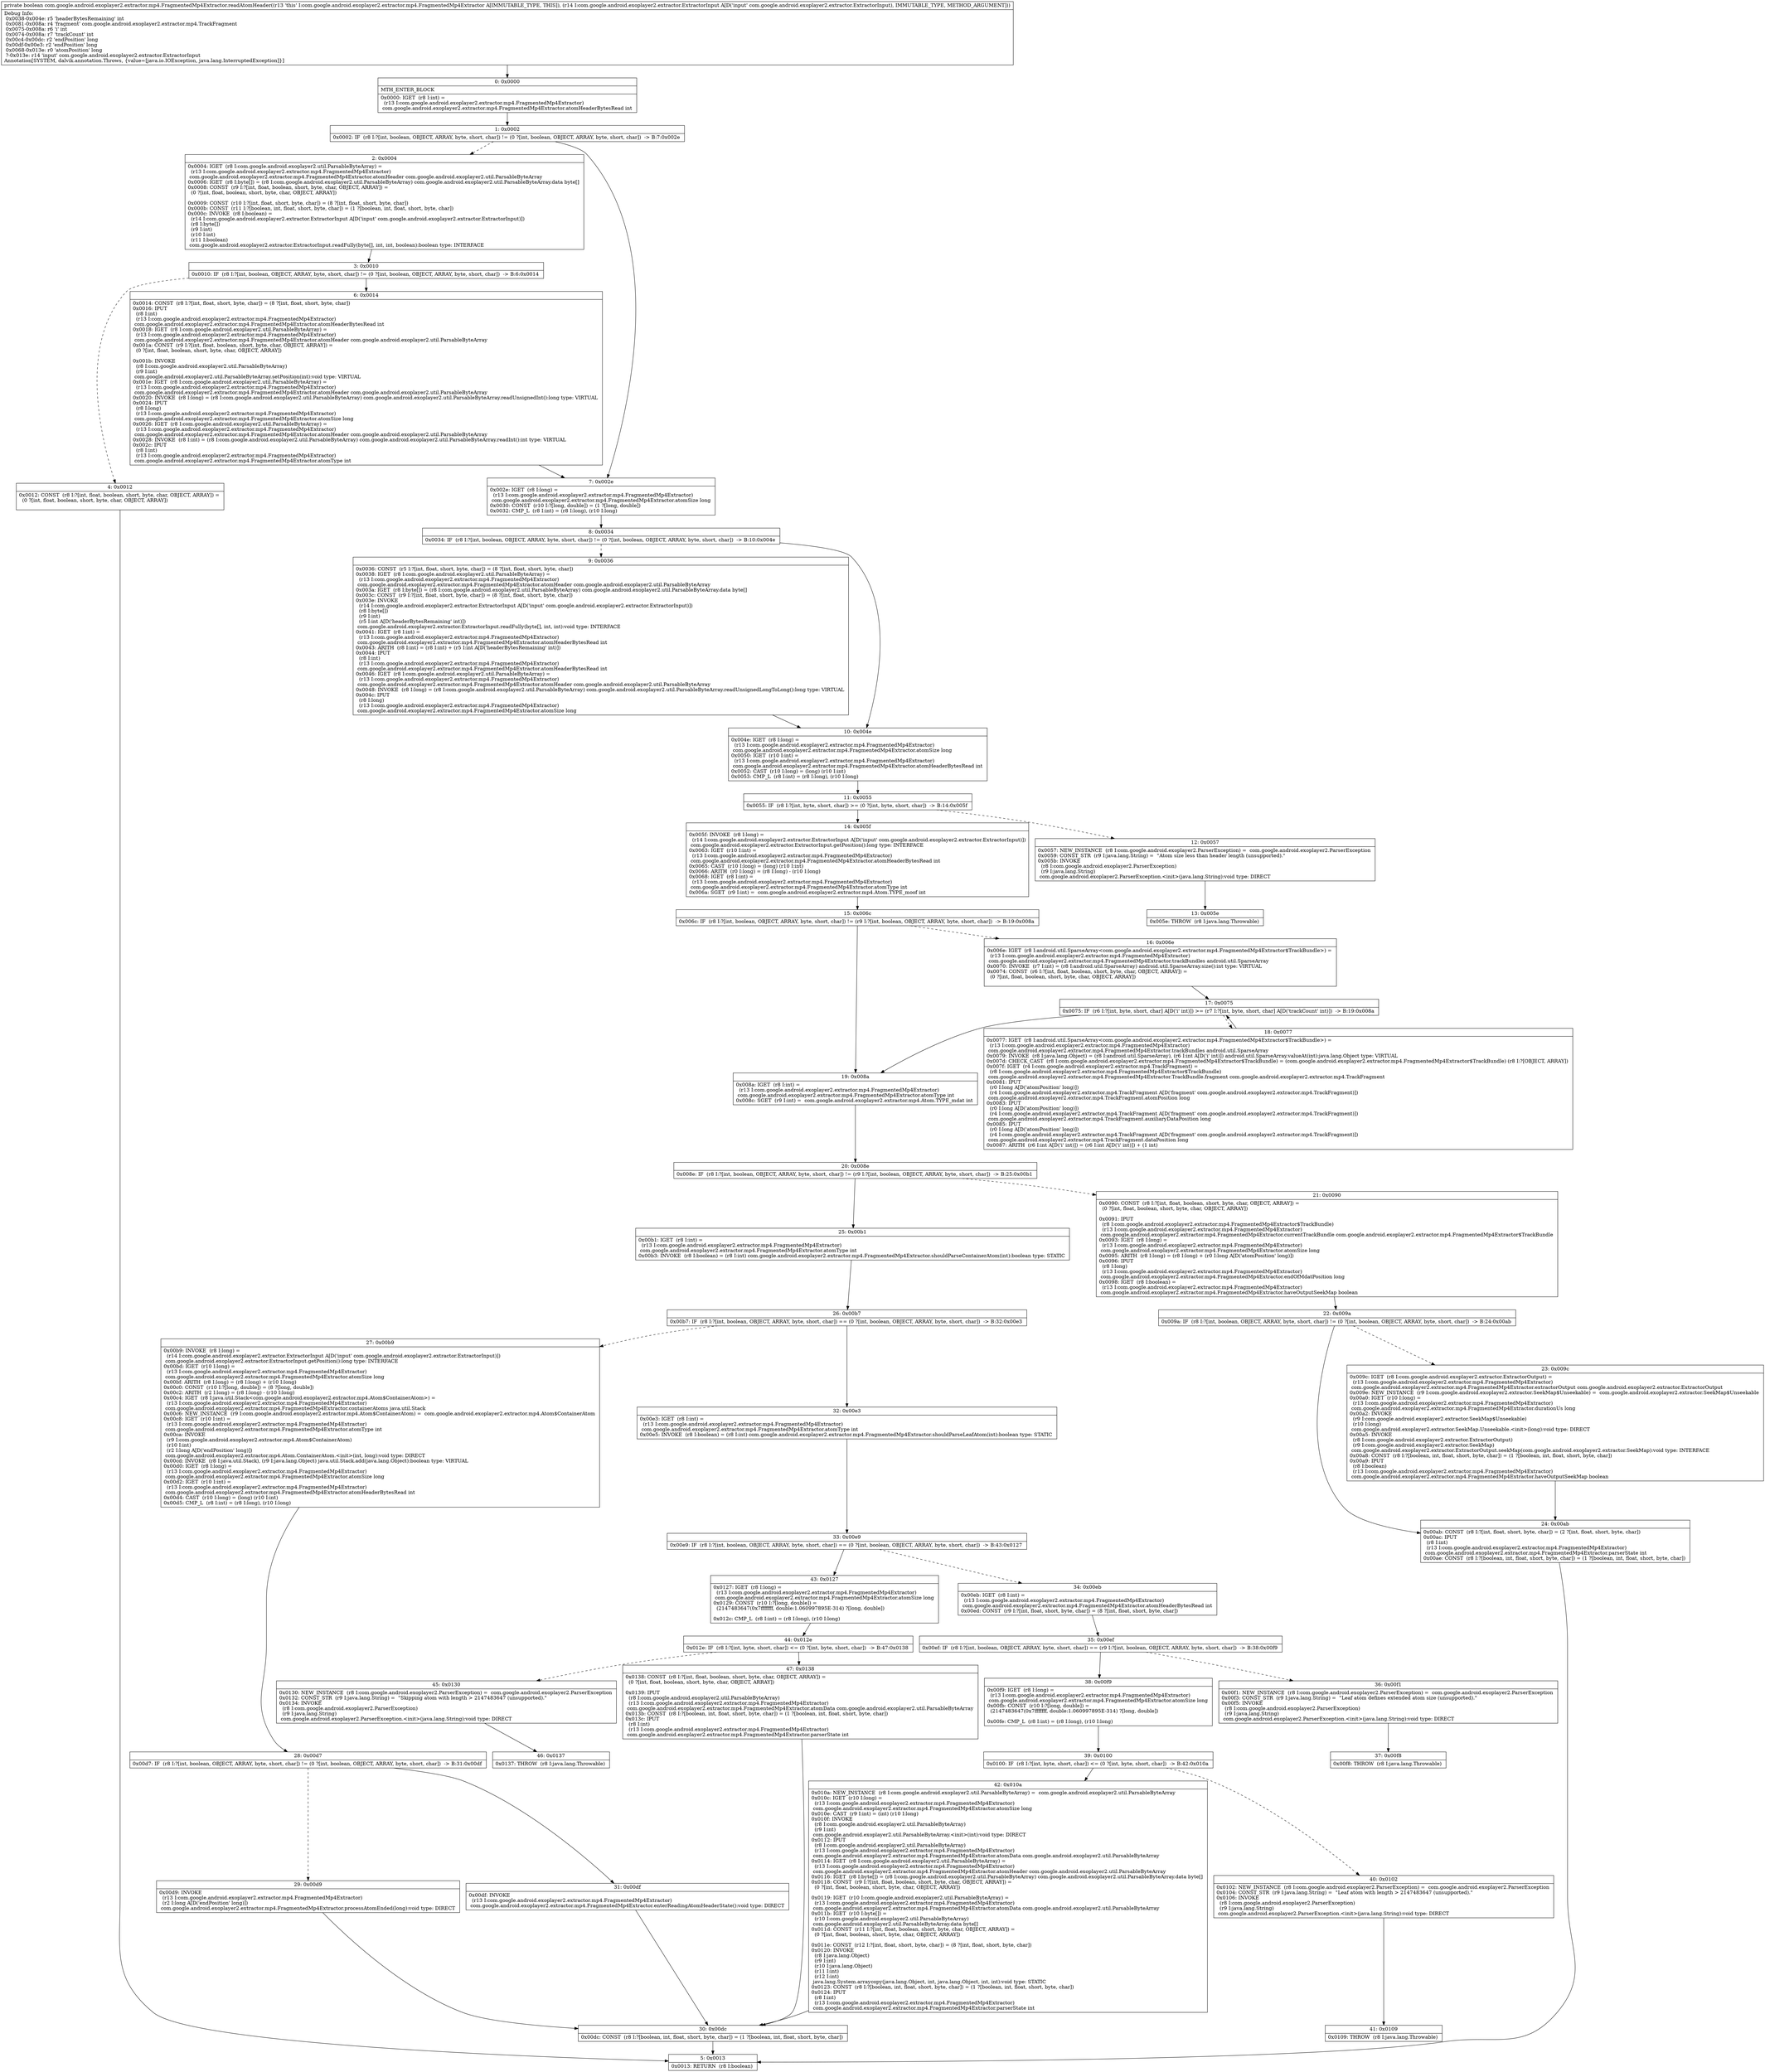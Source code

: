 digraph "CFG forcom.google.android.exoplayer2.extractor.mp4.FragmentedMp4Extractor.readAtomHeader(Lcom\/google\/android\/exoplayer2\/extractor\/ExtractorInput;)Z" {
Node_0 [shape=record,label="{0\:\ 0x0000|MTH_ENTER_BLOCK\l|0x0000: IGET  (r8 I:int) = \l  (r13 I:com.google.android.exoplayer2.extractor.mp4.FragmentedMp4Extractor)\l com.google.android.exoplayer2.extractor.mp4.FragmentedMp4Extractor.atomHeaderBytesRead int \l}"];
Node_1 [shape=record,label="{1\:\ 0x0002|0x0002: IF  (r8 I:?[int, boolean, OBJECT, ARRAY, byte, short, char]) != (0 ?[int, boolean, OBJECT, ARRAY, byte, short, char])  \-\> B:7:0x002e \l}"];
Node_2 [shape=record,label="{2\:\ 0x0004|0x0004: IGET  (r8 I:com.google.android.exoplayer2.util.ParsableByteArray) = \l  (r13 I:com.google.android.exoplayer2.extractor.mp4.FragmentedMp4Extractor)\l com.google.android.exoplayer2.extractor.mp4.FragmentedMp4Extractor.atomHeader com.google.android.exoplayer2.util.ParsableByteArray \l0x0006: IGET  (r8 I:byte[]) = (r8 I:com.google.android.exoplayer2.util.ParsableByteArray) com.google.android.exoplayer2.util.ParsableByteArray.data byte[] \l0x0008: CONST  (r9 I:?[int, float, boolean, short, byte, char, OBJECT, ARRAY]) = \l  (0 ?[int, float, boolean, short, byte, char, OBJECT, ARRAY])\l \l0x0009: CONST  (r10 I:?[int, float, short, byte, char]) = (8 ?[int, float, short, byte, char]) \l0x000b: CONST  (r11 I:?[boolean, int, float, short, byte, char]) = (1 ?[boolean, int, float, short, byte, char]) \l0x000c: INVOKE  (r8 I:boolean) = \l  (r14 I:com.google.android.exoplayer2.extractor.ExtractorInput A[D('input' com.google.android.exoplayer2.extractor.ExtractorInput)])\l  (r8 I:byte[])\l  (r9 I:int)\l  (r10 I:int)\l  (r11 I:boolean)\l com.google.android.exoplayer2.extractor.ExtractorInput.readFully(byte[], int, int, boolean):boolean type: INTERFACE \l}"];
Node_3 [shape=record,label="{3\:\ 0x0010|0x0010: IF  (r8 I:?[int, boolean, OBJECT, ARRAY, byte, short, char]) != (0 ?[int, boolean, OBJECT, ARRAY, byte, short, char])  \-\> B:6:0x0014 \l}"];
Node_4 [shape=record,label="{4\:\ 0x0012|0x0012: CONST  (r8 I:?[int, float, boolean, short, byte, char, OBJECT, ARRAY]) = \l  (0 ?[int, float, boolean, short, byte, char, OBJECT, ARRAY])\l \l}"];
Node_5 [shape=record,label="{5\:\ 0x0013|0x0013: RETURN  (r8 I:boolean) \l}"];
Node_6 [shape=record,label="{6\:\ 0x0014|0x0014: CONST  (r8 I:?[int, float, short, byte, char]) = (8 ?[int, float, short, byte, char]) \l0x0016: IPUT  \l  (r8 I:int)\l  (r13 I:com.google.android.exoplayer2.extractor.mp4.FragmentedMp4Extractor)\l com.google.android.exoplayer2.extractor.mp4.FragmentedMp4Extractor.atomHeaderBytesRead int \l0x0018: IGET  (r8 I:com.google.android.exoplayer2.util.ParsableByteArray) = \l  (r13 I:com.google.android.exoplayer2.extractor.mp4.FragmentedMp4Extractor)\l com.google.android.exoplayer2.extractor.mp4.FragmentedMp4Extractor.atomHeader com.google.android.exoplayer2.util.ParsableByteArray \l0x001a: CONST  (r9 I:?[int, float, boolean, short, byte, char, OBJECT, ARRAY]) = \l  (0 ?[int, float, boolean, short, byte, char, OBJECT, ARRAY])\l \l0x001b: INVOKE  \l  (r8 I:com.google.android.exoplayer2.util.ParsableByteArray)\l  (r9 I:int)\l com.google.android.exoplayer2.util.ParsableByteArray.setPosition(int):void type: VIRTUAL \l0x001e: IGET  (r8 I:com.google.android.exoplayer2.util.ParsableByteArray) = \l  (r13 I:com.google.android.exoplayer2.extractor.mp4.FragmentedMp4Extractor)\l com.google.android.exoplayer2.extractor.mp4.FragmentedMp4Extractor.atomHeader com.google.android.exoplayer2.util.ParsableByteArray \l0x0020: INVOKE  (r8 I:long) = (r8 I:com.google.android.exoplayer2.util.ParsableByteArray) com.google.android.exoplayer2.util.ParsableByteArray.readUnsignedInt():long type: VIRTUAL \l0x0024: IPUT  \l  (r8 I:long)\l  (r13 I:com.google.android.exoplayer2.extractor.mp4.FragmentedMp4Extractor)\l com.google.android.exoplayer2.extractor.mp4.FragmentedMp4Extractor.atomSize long \l0x0026: IGET  (r8 I:com.google.android.exoplayer2.util.ParsableByteArray) = \l  (r13 I:com.google.android.exoplayer2.extractor.mp4.FragmentedMp4Extractor)\l com.google.android.exoplayer2.extractor.mp4.FragmentedMp4Extractor.atomHeader com.google.android.exoplayer2.util.ParsableByteArray \l0x0028: INVOKE  (r8 I:int) = (r8 I:com.google.android.exoplayer2.util.ParsableByteArray) com.google.android.exoplayer2.util.ParsableByteArray.readInt():int type: VIRTUAL \l0x002c: IPUT  \l  (r8 I:int)\l  (r13 I:com.google.android.exoplayer2.extractor.mp4.FragmentedMp4Extractor)\l com.google.android.exoplayer2.extractor.mp4.FragmentedMp4Extractor.atomType int \l}"];
Node_7 [shape=record,label="{7\:\ 0x002e|0x002e: IGET  (r8 I:long) = \l  (r13 I:com.google.android.exoplayer2.extractor.mp4.FragmentedMp4Extractor)\l com.google.android.exoplayer2.extractor.mp4.FragmentedMp4Extractor.atomSize long \l0x0030: CONST  (r10 I:?[long, double]) = (1 ?[long, double]) \l0x0032: CMP_L  (r8 I:int) = (r8 I:long), (r10 I:long) \l}"];
Node_8 [shape=record,label="{8\:\ 0x0034|0x0034: IF  (r8 I:?[int, boolean, OBJECT, ARRAY, byte, short, char]) != (0 ?[int, boolean, OBJECT, ARRAY, byte, short, char])  \-\> B:10:0x004e \l}"];
Node_9 [shape=record,label="{9\:\ 0x0036|0x0036: CONST  (r5 I:?[int, float, short, byte, char]) = (8 ?[int, float, short, byte, char]) \l0x0038: IGET  (r8 I:com.google.android.exoplayer2.util.ParsableByteArray) = \l  (r13 I:com.google.android.exoplayer2.extractor.mp4.FragmentedMp4Extractor)\l com.google.android.exoplayer2.extractor.mp4.FragmentedMp4Extractor.atomHeader com.google.android.exoplayer2.util.ParsableByteArray \l0x003a: IGET  (r8 I:byte[]) = (r8 I:com.google.android.exoplayer2.util.ParsableByteArray) com.google.android.exoplayer2.util.ParsableByteArray.data byte[] \l0x003c: CONST  (r9 I:?[int, float, short, byte, char]) = (8 ?[int, float, short, byte, char]) \l0x003e: INVOKE  \l  (r14 I:com.google.android.exoplayer2.extractor.ExtractorInput A[D('input' com.google.android.exoplayer2.extractor.ExtractorInput)])\l  (r8 I:byte[])\l  (r9 I:int)\l  (r5 I:int A[D('headerBytesRemaining' int)])\l com.google.android.exoplayer2.extractor.ExtractorInput.readFully(byte[], int, int):void type: INTERFACE \l0x0041: IGET  (r8 I:int) = \l  (r13 I:com.google.android.exoplayer2.extractor.mp4.FragmentedMp4Extractor)\l com.google.android.exoplayer2.extractor.mp4.FragmentedMp4Extractor.atomHeaderBytesRead int \l0x0043: ARITH  (r8 I:int) = (r8 I:int) + (r5 I:int A[D('headerBytesRemaining' int)]) \l0x0044: IPUT  \l  (r8 I:int)\l  (r13 I:com.google.android.exoplayer2.extractor.mp4.FragmentedMp4Extractor)\l com.google.android.exoplayer2.extractor.mp4.FragmentedMp4Extractor.atomHeaderBytesRead int \l0x0046: IGET  (r8 I:com.google.android.exoplayer2.util.ParsableByteArray) = \l  (r13 I:com.google.android.exoplayer2.extractor.mp4.FragmentedMp4Extractor)\l com.google.android.exoplayer2.extractor.mp4.FragmentedMp4Extractor.atomHeader com.google.android.exoplayer2.util.ParsableByteArray \l0x0048: INVOKE  (r8 I:long) = (r8 I:com.google.android.exoplayer2.util.ParsableByteArray) com.google.android.exoplayer2.util.ParsableByteArray.readUnsignedLongToLong():long type: VIRTUAL \l0x004c: IPUT  \l  (r8 I:long)\l  (r13 I:com.google.android.exoplayer2.extractor.mp4.FragmentedMp4Extractor)\l com.google.android.exoplayer2.extractor.mp4.FragmentedMp4Extractor.atomSize long \l}"];
Node_10 [shape=record,label="{10\:\ 0x004e|0x004e: IGET  (r8 I:long) = \l  (r13 I:com.google.android.exoplayer2.extractor.mp4.FragmentedMp4Extractor)\l com.google.android.exoplayer2.extractor.mp4.FragmentedMp4Extractor.atomSize long \l0x0050: IGET  (r10 I:int) = \l  (r13 I:com.google.android.exoplayer2.extractor.mp4.FragmentedMp4Extractor)\l com.google.android.exoplayer2.extractor.mp4.FragmentedMp4Extractor.atomHeaderBytesRead int \l0x0052: CAST  (r10 I:long) = (long) (r10 I:int) \l0x0053: CMP_L  (r8 I:int) = (r8 I:long), (r10 I:long) \l}"];
Node_11 [shape=record,label="{11\:\ 0x0055|0x0055: IF  (r8 I:?[int, byte, short, char]) \>= (0 ?[int, byte, short, char])  \-\> B:14:0x005f \l}"];
Node_12 [shape=record,label="{12\:\ 0x0057|0x0057: NEW_INSTANCE  (r8 I:com.google.android.exoplayer2.ParserException) =  com.google.android.exoplayer2.ParserException \l0x0059: CONST_STR  (r9 I:java.lang.String) =  \"Atom size less than header length (unsupported).\" \l0x005b: INVOKE  \l  (r8 I:com.google.android.exoplayer2.ParserException)\l  (r9 I:java.lang.String)\l com.google.android.exoplayer2.ParserException.\<init\>(java.lang.String):void type: DIRECT \l}"];
Node_13 [shape=record,label="{13\:\ 0x005e|0x005e: THROW  (r8 I:java.lang.Throwable) \l}"];
Node_14 [shape=record,label="{14\:\ 0x005f|0x005f: INVOKE  (r8 I:long) = \l  (r14 I:com.google.android.exoplayer2.extractor.ExtractorInput A[D('input' com.google.android.exoplayer2.extractor.ExtractorInput)])\l com.google.android.exoplayer2.extractor.ExtractorInput.getPosition():long type: INTERFACE \l0x0063: IGET  (r10 I:int) = \l  (r13 I:com.google.android.exoplayer2.extractor.mp4.FragmentedMp4Extractor)\l com.google.android.exoplayer2.extractor.mp4.FragmentedMp4Extractor.atomHeaderBytesRead int \l0x0065: CAST  (r10 I:long) = (long) (r10 I:int) \l0x0066: ARITH  (r0 I:long) = (r8 I:long) \- (r10 I:long) \l0x0068: IGET  (r8 I:int) = \l  (r13 I:com.google.android.exoplayer2.extractor.mp4.FragmentedMp4Extractor)\l com.google.android.exoplayer2.extractor.mp4.FragmentedMp4Extractor.atomType int \l0x006a: SGET  (r9 I:int) =  com.google.android.exoplayer2.extractor.mp4.Atom.TYPE_moof int \l}"];
Node_15 [shape=record,label="{15\:\ 0x006c|0x006c: IF  (r8 I:?[int, boolean, OBJECT, ARRAY, byte, short, char]) != (r9 I:?[int, boolean, OBJECT, ARRAY, byte, short, char])  \-\> B:19:0x008a \l}"];
Node_16 [shape=record,label="{16\:\ 0x006e|0x006e: IGET  (r8 I:android.util.SparseArray\<com.google.android.exoplayer2.extractor.mp4.FragmentedMp4Extractor$TrackBundle\>) = \l  (r13 I:com.google.android.exoplayer2.extractor.mp4.FragmentedMp4Extractor)\l com.google.android.exoplayer2.extractor.mp4.FragmentedMp4Extractor.trackBundles android.util.SparseArray \l0x0070: INVOKE  (r7 I:int) = (r8 I:android.util.SparseArray) android.util.SparseArray.size():int type: VIRTUAL \l0x0074: CONST  (r6 I:?[int, float, boolean, short, byte, char, OBJECT, ARRAY]) = \l  (0 ?[int, float, boolean, short, byte, char, OBJECT, ARRAY])\l \l}"];
Node_17 [shape=record,label="{17\:\ 0x0075|0x0075: IF  (r6 I:?[int, byte, short, char] A[D('i' int)]) \>= (r7 I:?[int, byte, short, char] A[D('trackCount' int)])  \-\> B:19:0x008a \l}"];
Node_18 [shape=record,label="{18\:\ 0x0077|0x0077: IGET  (r8 I:android.util.SparseArray\<com.google.android.exoplayer2.extractor.mp4.FragmentedMp4Extractor$TrackBundle\>) = \l  (r13 I:com.google.android.exoplayer2.extractor.mp4.FragmentedMp4Extractor)\l com.google.android.exoplayer2.extractor.mp4.FragmentedMp4Extractor.trackBundles android.util.SparseArray \l0x0079: INVOKE  (r8 I:java.lang.Object) = (r8 I:android.util.SparseArray), (r6 I:int A[D('i' int)]) android.util.SparseArray.valueAt(int):java.lang.Object type: VIRTUAL \l0x007d: CHECK_CAST  (r8 I:com.google.android.exoplayer2.extractor.mp4.FragmentedMp4Extractor$TrackBundle) = (com.google.android.exoplayer2.extractor.mp4.FragmentedMp4Extractor$TrackBundle) (r8 I:?[OBJECT, ARRAY]) \l0x007f: IGET  (r4 I:com.google.android.exoplayer2.extractor.mp4.TrackFragment) = \l  (r8 I:com.google.android.exoplayer2.extractor.mp4.FragmentedMp4Extractor$TrackBundle)\l com.google.android.exoplayer2.extractor.mp4.FragmentedMp4Extractor.TrackBundle.fragment com.google.android.exoplayer2.extractor.mp4.TrackFragment \l0x0081: IPUT  \l  (r0 I:long A[D('atomPosition' long)])\l  (r4 I:com.google.android.exoplayer2.extractor.mp4.TrackFragment A[D('fragment' com.google.android.exoplayer2.extractor.mp4.TrackFragment)])\l com.google.android.exoplayer2.extractor.mp4.TrackFragment.atomPosition long \l0x0083: IPUT  \l  (r0 I:long A[D('atomPosition' long)])\l  (r4 I:com.google.android.exoplayer2.extractor.mp4.TrackFragment A[D('fragment' com.google.android.exoplayer2.extractor.mp4.TrackFragment)])\l com.google.android.exoplayer2.extractor.mp4.TrackFragment.auxiliaryDataPosition long \l0x0085: IPUT  \l  (r0 I:long A[D('atomPosition' long)])\l  (r4 I:com.google.android.exoplayer2.extractor.mp4.TrackFragment A[D('fragment' com.google.android.exoplayer2.extractor.mp4.TrackFragment)])\l com.google.android.exoplayer2.extractor.mp4.TrackFragment.dataPosition long \l0x0087: ARITH  (r6 I:int A[D('i' int)]) = (r6 I:int A[D('i' int)]) + (1 int) \l}"];
Node_19 [shape=record,label="{19\:\ 0x008a|0x008a: IGET  (r8 I:int) = \l  (r13 I:com.google.android.exoplayer2.extractor.mp4.FragmentedMp4Extractor)\l com.google.android.exoplayer2.extractor.mp4.FragmentedMp4Extractor.atomType int \l0x008c: SGET  (r9 I:int) =  com.google.android.exoplayer2.extractor.mp4.Atom.TYPE_mdat int \l}"];
Node_20 [shape=record,label="{20\:\ 0x008e|0x008e: IF  (r8 I:?[int, boolean, OBJECT, ARRAY, byte, short, char]) != (r9 I:?[int, boolean, OBJECT, ARRAY, byte, short, char])  \-\> B:25:0x00b1 \l}"];
Node_21 [shape=record,label="{21\:\ 0x0090|0x0090: CONST  (r8 I:?[int, float, boolean, short, byte, char, OBJECT, ARRAY]) = \l  (0 ?[int, float, boolean, short, byte, char, OBJECT, ARRAY])\l \l0x0091: IPUT  \l  (r8 I:com.google.android.exoplayer2.extractor.mp4.FragmentedMp4Extractor$TrackBundle)\l  (r13 I:com.google.android.exoplayer2.extractor.mp4.FragmentedMp4Extractor)\l com.google.android.exoplayer2.extractor.mp4.FragmentedMp4Extractor.currentTrackBundle com.google.android.exoplayer2.extractor.mp4.FragmentedMp4Extractor$TrackBundle \l0x0093: IGET  (r8 I:long) = \l  (r13 I:com.google.android.exoplayer2.extractor.mp4.FragmentedMp4Extractor)\l com.google.android.exoplayer2.extractor.mp4.FragmentedMp4Extractor.atomSize long \l0x0095: ARITH  (r8 I:long) = (r8 I:long) + (r0 I:long A[D('atomPosition' long)]) \l0x0096: IPUT  \l  (r8 I:long)\l  (r13 I:com.google.android.exoplayer2.extractor.mp4.FragmentedMp4Extractor)\l com.google.android.exoplayer2.extractor.mp4.FragmentedMp4Extractor.endOfMdatPosition long \l0x0098: IGET  (r8 I:boolean) = \l  (r13 I:com.google.android.exoplayer2.extractor.mp4.FragmentedMp4Extractor)\l com.google.android.exoplayer2.extractor.mp4.FragmentedMp4Extractor.haveOutputSeekMap boolean \l}"];
Node_22 [shape=record,label="{22\:\ 0x009a|0x009a: IF  (r8 I:?[int, boolean, OBJECT, ARRAY, byte, short, char]) != (0 ?[int, boolean, OBJECT, ARRAY, byte, short, char])  \-\> B:24:0x00ab \l}"];
Node_23 [shape=record,label="{23\:\ 0x009c|0x009c: IGET  (r8 I:com.google.android.exoplayer2.extractor.ExtractorOutput) = \l  (r13 I:com.google.android.exoplayer2.extractor.mp4.FragmentedMp4Extractor)\l com.google.android.exoplayer2.extractor.mp4.FragmentedMp4Extractor.extractorOutput com.google.android.exoplayer2.extractor.ExtractorOutput \l0x009e: NEW_INSTANCE  (r9 I:com.google.android.exoplayer2.extractor.SeekMap$Unseekable) =  com.google.android.exoplayer2.extractor.SeekMap$Unseekable \l0x00a0: IGET  (r10 I:long) = \l  (r13 I:com.google.android.exoplayer2.extractor.mp4.FragmentedMp4Extractor)\l com.google.android.exoplayer2.extractor.mp4.FragmentedMp4Extractor.durationUs long \l0x00a2: INVOKE  \l  (r9 I:com.google.android.exoplayer2.extractor.SeekMap$Unseekable)\l  (r10 I:long)\l com.google.android.exoplayer2.extractor.SeekMap.Unseekable.\<init\>(long):void type: DIRECT \l0x00a5: INVOKE  \l  (r8 I:com.google.android.exoplayer2.extractor.ExtractorOutput)\l  (r9 I:com.google.android.exoplayer2.extractor.SeekMap)\l com.google.android.exoplayer2.extractor.ExtractorOutput.seekMap(com.google.android.exoplayer2.extractor.SeekMap):void type: INTERFACE \l0x00a8: CONST  (r8 I:?[boolean, int, float, short, byte, char]) = (1 ?[boolean, int, float, short, byte, char]) \l0x00a9: IPUT  \l  (r8 I:boolean)\l  (r13 I:com.google.android.exoplayer2.extractor.mp4.FragmentedMp4Extractor)\l com.google.android.exoplayer2.extractor.mp4.FragmentedMp4Extractor.haveOutputSeekMap boolean \l}"];
Node_24 [shape=record,label="{24\:\ 0x00ab|0x00ab: CONST  (r8 I:?[int, float, short, byte, char]) = (2 ?[int, float, short, byte, char]) \l0x00ac: IPUT  \l  (r8 I:int)\l  (r13 I:com.google.android.exoplayer2.extractor.mp4.FragmentedMp4Extractor)\l com.google.android.exoplayer2.extractor.mp4.FragmentedMp4Extractor.parserState int \l0x00ae: CONST  (r8 I:?[boolean, int, float, short, byte, char]) = (1 ?[boolean, int, float, short, byte, char]) \l}"];
Node_25 [shape=record,label="{25\:\ 0x00b1|0x00b1: IGET  (r8 I:int) = \l  (r13 I:com.google.android.exoplayer2.extractor.mp4.FragmentedMp4Extractor)\l com.google.android.exoplayer2.extractor.mp4.FragmentedMp4Extractor.atomType int \l0x00b3: INVOKE  (r8 I:boolean) = (r8 I:int) com.google.android.exoplayer2.extractor.mp4.FragmentedMp4Extractor.shouldParseContainerAtom(int):boolean type: STATIC \l}"];
Node_26 [shape=record,label="{26\:\ 0x00b7|0x00b7: IF  (r8 I:?[int, boolean, OBJECT, ARRAY, byte, short, char]) == (0 ?[int, boolean, OBJECT, ARRAY, byte, short, char])  \-\> B:32:0x00e3 \l}"];
Node_27 [shape=record,label="{27\:\ 0x00b9|0x00b9: INVOKE  (r8 I:long) = \l  (r14 I:com.google.android.exoplayer2.extractor.ExtractorInput A[D('input' com.google.android.exoplayer2.extractor.ExtractorInput)])\l com.google.android.exoplayer2.extractor.ExtractorInput.getPosition():long type: INTERFACE \l0x00bd: IGET  (r10 I:long) = \l  (r13 I:com.google.android.exoplayer2.extractor.mp4.FragmentedMp4Extractor)\l com.google.android.exoplayer2.extractor.mp4.FragmentedMp4Extractor.atomSize long \l0x00bf: ARITH  (r8 I:long) = (r8 I:long) + (r10 I:long) \l0x00c0: CONST  (r10 I:?[long, double]) = (8 ?[long, double]) \l0x00c2: ARITH  (r2 I:long) = (r8 I:long) \- (r10 I:long) \l0x00c4: IGET  (r8 I:java.util.Stack\<com.google.android.exoplayer2.extractor.mp4.Atom$ContainerAtom\>) = \l  (r13 I:com.google.android.exoplayer2.extractor.mp4.FragmentedMp4Extractor)\l com.google.android.exoplayer2.extractor.mp4.FragmentedMp4Extractor.containerAtoms java.util.Stack \l0x00c6: NEW_INSTANCE  (r9 I:com.google.android.exoplayer2.extractor.mp4.Atom$ContainerAtom) =  com.google.android.exoplayer2.extractor.mp4.Atom$ContainerAtom \l0x00c8: IGET  (r10 I:int) = \l  (r13 I:com.google.android.exoplayer2.extractor.mp4.FragmentedMp4Extractor)\l com.google.android.exoplayer2.extractor.mp4.FragmentedMp4Extractor.atomType int \l0x00ca: INVOKE  \l  (r9 I:com.google.android.exoplayer2.extractor.mp4.Atom$ContainerAtom)\l  (r10 I:int)\l  (r2 I:long A[D('endPosition' long)])\l com.google.android.exoplayer2.extractor.mp4.Atom.ContainerAtom.\<init\>(int, long):void type: DIRECT \l0x00cd: INVOKE  (r8 I:java.util.Stack), (r9 I:java.lang.Object) java.util.Stack.add(java.lang.Object):boolean type: VIRTUAL \l0x00d0: IGET  (r8 I:long) = \l  (r13 I:com.google.android.exoplayer2.extractor.mp4.FragmentedMp4Extractor)\l com.google.android.exoplayer2.extractor.mp4.FragmentedMp4Extractor.atomSize long \l0x00d2: IGET  (r10 I:int) = \l  (r13 I:com.google.android.exoplayer2.extractor.mp4.FragmentedMp4Extractor)\l com.google.android.exoplayer2.extractor.mp4.FragmentedMp4Extractor.atomHeaderBytesRead int \l0x00d4: CAST  (r10 I:long) = (long) (r10 I:int) \l0x00d5: CMP_L  (r8 I:int) = (r8 I:long), (r10 I:long) \l}"];
Node_28 [shape=record,label="{28\:\ 0x00d7|0x00d7: IF  (r8 I:?[int, boolean, OBJECT, ARRAY, byte, short, char]) != (0 ?[int, boolean, OBJECT, ARRAY, byte, short, char])  \-\> B:31:0x00df \l}"];
Node_29 [shape=record,label="{29\:\ 0x00d9|0x00d9: INVOKE  \l  (r13 I:com.google.android.exoplayer2.extractor.mp4.FragmentedMp4Extractor)\l  (r2 I:long A[D('endPosition' long)])\l com.google.android.exoplayer2.extractor.mp4.FragmentedMp4Extractor.processAtomEnded(long):void type: DIRECT \l}"];
Node_30 [shape=record,label="{30\:\ 0x00dc|0x00dc: CONST  (r8 I:?[boolean, int, float, short, byte, char]) = (1 ?[boolean, int, float, short, byte, char]) \l}"];
Node_31 [shape=record,label="{31\:\ 0x00df|0x00df: INVOKE  \l  (r13 I:com.google.android.exoplayer2.extractor.mp4.FragmentedMp4Extractor)\l com.google.android.exoplayer2.extractor.mp4.FragmentedMp4Extractor.enterReadingAtomHeaderState():void type: DIRECT \l}"];
Node_32 [shape=record,label="{32\:\ 0x00e3|0x00e3: IGET  (r8 I:int) = \l  (r13 I:com.google.android.exoplayer2.extractor.mp4.FragmentedMp4Extractor)\l com.google.android.exoplayer2.extractor.mp4.FragmentedMp4Extractor.atomType int \l0x00e5: INVOKE  (r8 I:boolean) = (r8 I:int) com.google.android.exoplayer2.extractor.mp4.FragmentedMp4Extractor.shouldParseLeafAtom(int):boolean type: STATIC \l}"];
Node_33 [shape=record,label="{33\:\ 0x00e9|0x00e9: IF  (r8 I:?[int, boolean, OBJECT, ARRAY, byte, short, char]) == (0 ?[int, boolean, OBJECT, ARRAY, byte, short, char])  \-\> B:43:0x0127 \l}"];
Node_34 [shape=record,label="{34\:\ 0x00eb|0x00eb: IGET  (r8 I:int) = \l  (r13 I:com.google.android.exoplayer2.extractor.mp4.FragmentedMp4Extractor)\l com.google.android.exoplayer2.extractor.mp4.FragmentedMp4Extractor.atomHeaderBytesRead int \l0x00ed: CONST  (r9 I:?[int, float, short, byte, char]) = (8 ?[int, float, short, byte, char]) \l}"];
Node_35 [shape=record,label="{35\:\ 0x00ef|0x00ef: IF  (r8 I:?[int, boolean, OBJECT, ARRAY, byte, short, char]) == (r9 I:?[int, boolean, OBJECT, ARRAY, byte, short, char])  \-\> B:38:0x00f9 \l}"];
Node_36 [shape=record,label="{36\:\ 0x00f1|0x00f1: NEW_INSTANCE  (r8 I:com.google.android.exoplayer2.ParserException) =  com.google.android.exoplayer2.ParserException \l0x00f3: CONST_STR  (r9 I:java.lang.String) =  \"Leaf atom defines extended atom size (unsupported).\" \l0x00f5: INVOKE  \l  (r8 I:com.google.android.exoplayer2.ParserException)\l  (r9 I:java.lang.String)\l com.google.android.exoplayer2.ParserException.\<init\>(java.lang.String):void type: DIRECT \l}"];
Node_37 [shape=record,label="{37\:\ 0x00f8|0x00f8: THROW  (r8 I:java.lang.Throwable) \l}"];
Node_38 [shape=record,label="{38\:\ 0x00f9|0x00f9: IGET  (r8 I:long) = \l  (r13 I:com.google.android.exoplayer2.extractor.mp4.FragmentedMp4Extractor)\l com.google.android.exoplayer2.extractor.mp4.FragmentedMp4Extractor.atomSize long \l0x00fb: CONST  (r10 I:?[long, double]) = \l  (2147483647(0x7fffffff, double:1.060997895E\-314) ?[long, double])\l \l0x00fe: CMP_L  (r8 I:int) = (r8 I:long), (r10 I:long) \l}"];
Node_39 [shape=record,label="{39\:\ 0x0100|0x0100: IF  (r8 I:?[int, byte, short, char]) \<= (0 ?[int, byte, short, char])  \-\> B:42:0x010a \l}"];
Node_40 [shape=record,label="{40\:\ 0x0102|0x0102: NEW_INSTANCE  (r8 I:com.google.android.exoplayer2.ParserException) =  com.google.android.exoplayer2.ParserException \l0x0104: CONST_STR  (r9 I:java.lang.String) =  \"Leaf atom with length \> 2147483647 (unsupported).\" \l0x0106: INVOKE  \l  (r8 I:com.google.android.exoplayer2.ParserException)\l  (r9 I:java.lang.String)\l com.google.android.exoplayer2.ParserException.\<init\>(java.lang.String):void type: DIRECT \l}"];
Node_41 [shape=record,label="{41\:\ 0x0109|0x0109: THROW  (r8 I:java.lang.Throwable) \l}"];
Node_42 [shape=record,label="{42\:\ 0x010a|0x010a: NEW_INSTANCE  (r8 I:com.google.android.exoplayer2.util.ParsableByteArray) =  com.google.android.exoplayer2.util.ParsableByteArray \l0x010c: IGET  (r10 I:long) = \l  (r13 I:com.google.android.exoplayer2.extractor.mp4.FragmentedMp4Extractor)\l com.google.android.exoplayer2.extractor.mp4.FragmentedMp4Extractor.atomSize long \l0x010e: CAST  (r9 I:int) = (int) (r10 I:long) \l0x010f: INVOKE  \l  (r8 I:com.google.android.exoplayer2.util.ParsableByteArray)\l  (r9 I:int)\l com.google.android.exoplayer2.util.ParsableByteArray.\<init\>(int):void type: DIRECT \l0x0112: IPUT  \l  (r8 I:com.google.android.exoplayer2.util.ParsableByteArray)\l  (r13 I:com.google.android.exoplayer2.extractor.mp4.FragmentedMp4Extractor)\l com.google.android.exoplayer2.extractor.mp4.FragmentedMp4Extractor.atomData com.google.android.exoplayer2.util.ParsableByteArray \l0x0114: IGET  (r8 I:com.google.android.exoplayer2.util.ParsableByteArray) = \l  (r13 I:com.google.android.exoplayer2.extractor.mp4.FragmentedMp4Extractor)\l com.google.android.exoplayer2.extractor.mp4.FragmentedMp4Extractor.atomHeader com.google.android.exoplayer2.util.ParsableByteArray \l0x0116: IGET  (r8 I:byte[]) = (r8 I:com.google.android.exoplayer2.util.ParsableByteArray) com.google.android.exoplayer2.util.ParsableByteArray.data byte[] \l0x0118: CONST  (r9 I:?[int, float, boolean, short, byte, char, OBJECT, ARRAY]) = \l  (0 ?[int, float, boolean, short, byte, char, OBJECT, ARRAY])\l \l0x0119: IGET  (r10 I:com.google.android.exoplayer2.util.ParsableByteArray) = \l  (r13 I:com.google.android.exoplayer2.extractor.mp4.FragmentedMp4Extractor)\l com.google.android.exoplayer2.extractor.mp4.FragmentedMp4Extractor.atomData com.google.android.exoplayer2.util.ParsableByteArray \l0x011b: IGET  (r10 I:byte[]) = \l  (r10 I:com.google.android.exoplayer2.util.ParsableByteArray)\l com.google.android.exoplayer2.util.ParsableByteArray.data byte[] \l0x011d: CONST  (r11 I:?[int, float, boolean, short, byte, char, OBJECT, ARRAY]) = \l  (0 ?[int, float, boolean, short, byte, char, OBJECT, ARRAY])\l \l0x011e: CONST  (r12 I:?[int, float, short, byte, char]) = (8 ?[int, float, short, byte, char]) \l0x0120: INVOKE  \l  (r8 I:java.lang.Object)\l  (r9 I:int)\l  (r10 I:java.lang.Object)\l  (r11 I:int)\l  (r12 I:int)\l java.lang.System.arraycopy(java.lang.Object, int, java.lang.Object, int, int):void type: STATIC \l0x0123: CONST  (r8 I:?[boolean, int, float, short, byte, char]) = (1 ?[boolean, int, float, short, byte, char]) \l0x0124: IPUT  \l  (r8 I:int)\l  (r13 I:com.google.android.exoplayer2.extractor.mp4.FragmentedMp4Extractor)\l com.google.android.exoplayer2.extractor.mp4.FragmentedMp4Extractor.parserState int \l}"];
Node_43 [shape=record,label="{43\:\ 0x0127|0x0127: IGET  (r8 I:long) = \l  (r13 I:com.google.android.exoplayer2.extractor.mp4.FragmentedMp4Extractor)\l com.google.android.exoplayer2.extractor.mp4.FragmentedMp4Extractor.atomSize long \l0x0129: CONST  (r10 I:?[long, double]) = \l  (2147483647(0x7fffffff, double:1.060997895E\-314) ?[long, double])\l \l0x012c: CMP_L  (r8 I:int) = (r8 I:long), (r10 I:long) \l}"];
Node_44 [shape=record,label="{44\:\ 0x012e|0x012e: IF  (r8 I:?[int, byte, short, char]) \<= (0 ?[int, byte, short, char])  \-\> B:47:0x0138 \l}"];
Node_45 [shape=record,label="{45\:\ 0x0130|0x0130: NEW_INSTANCE  (r8 I:com.google.android.exoplayer2.ParserException) =  com.google.android.exoplayer2.ParserException \l0x0132: CONST_STR  (r9 I:java.lang.String) =  \"Skipping atom with length \> 2147483647 (unsupported).\" \l0x0134: INVOKE  \l  (r8 I:com.google.android.exoplayer2.ParserException)\l  (r9 I:java.lang.String)\l com.google.android.exoplayer2.ParserException.\<init\>(java.lang.String):void type: DIRECT \l}"];
Node_46 [shape=record,label="{46\:\ 0x0137|0x0137: THROW  (r8 I:java.lang.Throwable) \l}"];
Node_47 [shape=record,label="{47\:\ 0x0138|0x0138: CONST  (r8 I:?[int, float, boolean, short, byte, char, OBJECT, ARRAY]) = \l  (0 ?[int, float, boolean, short, byte, char, OBJECT, ARRAY])\l \l0x0139: IPUT  \l  (r8 I:com.google.android.exoplayer2.util.ParsableByteArray)\l  (r13 I:com.google.android.exoplayer2.extractor.mp4.FragmentedMp4Extractor)\l com.google.android.exoplayer2.extractor.mp4.FragmentedMp4Extractor.atomData com.google.android.exoplayer2.util.ParsableByteArray \l0x013b: CONST  (r8 I:?[boolean, int, float, short, byte, char]) = (1 ?[boolean, int, float, short, byte, char]) \l0x013c: IPUT  \l  (r8 I:int)\l  (r13 I:com.google.android.exoplayer2.extractor.mp4.FragmentedMp4Extractor)\l com.google.android.exoplayer2.extractor.mp4.FragmentedMp4Extractor.parserState int \l}"];
MethodNode[shape=record,label="{private boolean com.google.android.exoplayer2.extractor.mp4.FragmentedMp4Extractor.readAtomHeader((r13 'this' I:com.google.android.exoplayer2.extractor.mp4.FragmentedMp4Extractor A[IMMUTABLE_TYPE, THIS]), (r14 I:com.google.android.exoplayer2.extractor.ExtractorInput A[D('input' com.google.android.exoplayer2.extractor.ExtractorInput), IMMUTABLE_TYPE, METHOD_ARGUMENT]))  | Debug Info:\l  0x0038\-0x004e: r5 'headerBytesRemaining' int\l  0x0081\-0x008a: r4 'fragment' com.google.android.exoplayer2.extractor.mp4.TrackFragment\l  0x0075\-0x008a: r6 'i' int\l  0x0074\-0x008a: r7 'trackCount' int\l  0x00c4\-0x00dc: r2 'endPosition' long\l  0x00df\-0x00e3: r2 'endPosition' long\l  0x0068\-0x013e: r0 'atomPosition' long\l  ?\-0x013e: r14 'input' com.google.android.exoplayer2.extractor.ExtractorInput\lAnnotation[SYSTEM, dalvik.annotation.Throws, \{value=[java.io.IOException, java.lang.InterruptedException]\}]\l}"];
MethodNode -> Node_0;
Node_0 -> Node_1;
Node_1 -> Node_2[style=dashed];
Node_1 -> Node_7;
Node_2 -> Node_3;
Node_3 -> Node_4[style=dashed];
Node_3 -> Node_6;
Node_4 -> Node_5;
Node_6 -> Node_7;
Node_7 -> Node_8;
Node_8 -> Node_9[style=dashed];
Node_8 -> Node_10;
Node_9 -> Node_10;
Node_10 -> Node_11;
Node_11 -> Node_12[style=dashed];
Node_11 -> Node_14;
Node_12 -> Node_13;
Node_14 -> Node_15;
Node_15 -> Node_16[style=dashed];
Node_15 -> Node_19;
Node_16 -> Node_17;
Node_17 -> Node_18[style=dashed];
Node_17 -> Node_19;
Node_18 -> Node_17;
Node_19 -> Node_20;
Node_20 -> Node_21[style=dashed];
Node_20 -> Node_25;
Node_21 -> Node_22;
Node_22 -> Node_23[style=dashed];
Node_22 -> Node_24;
Node_23 -> Node_24;
Node_24 -> Node_5;
Node_25 -> Node_26;
Node_26 -> Node_27[style=dashed];
Node_26 -> Node_32;
Node_27 -> Node_28;
Node_28 -> Node_29[style=dashed];
Node_28 -> Node_31;
Node_29 -> Node_30;
Node_30 -> Node_5;
Node_31 -> Node_30;
Node_32 -> Node_33;
Node_33 -> Node_34[style=dashed];
Node_33 -> Node_43;
Node_34 -> Node_35;
Node_35 -> Node_36[style=dashed];
Node_35 -> Node_38;
Node_36 -> Node_37;
Node_38 -> Node_39;
Node_39 -> Node_40[style=dashed];
Node_39 -> Node_42;
Node_40 -> Node_41;
Node_42 -> Node_30;
Node_43 -> Node_44;
Node_44 -> Node_45[style=dashed];
Node_44 -> Node_47;
Node_45 -> Node_46;
Node_47 -> Node_30;
}

